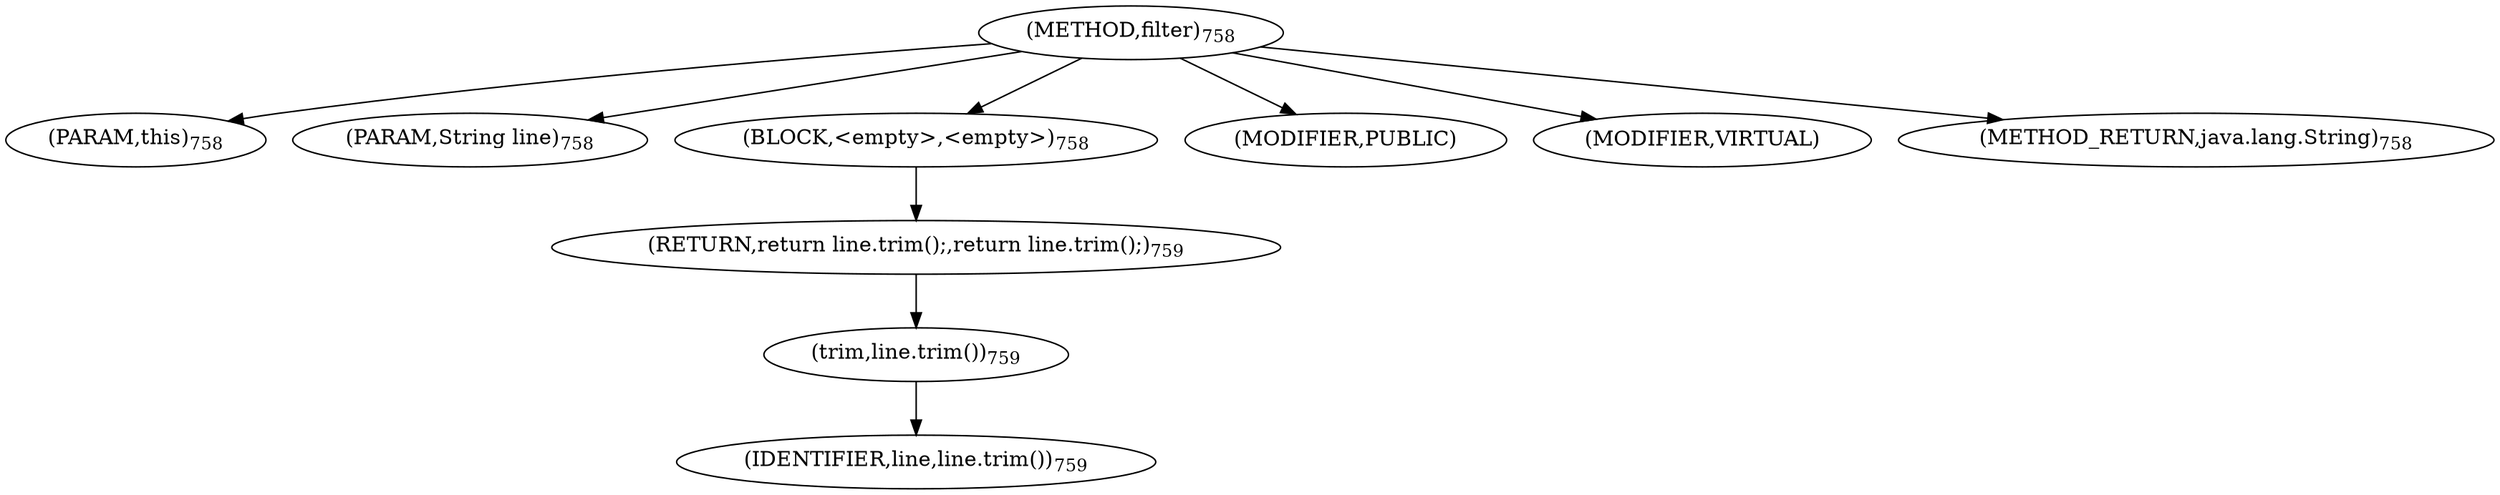 digraph "filter" {  
"1590" [label = <(METHOD,filter)<SUB>758</SUB>> ]
"1591" [label = <(PARAM,this)<SUB>758</SUB>> ]
"1592" [label = <(PARAM,String line)<SUB>758</SUB>> ]
"1593" [label = <(BLOCK,&lt;empty&gt;,&lt;empty&gt;)<SUB>758</SUB>> ]
"1594" [label = <(RETURN,return line.trim();,return line.trim();)<SUB>759</SUB>> ]
"1595" [label = <(trim,line.trim())<SUB>759</SUB>> ]
"1596" [label = <(IDENTIFIER,line,line.trim())<SUB>759</SUB>> ]
"1597" [label = <(MODIFIER,PUBLIC)> ]
"1598" [label = <(MODIFIER,VIRTUAL)> ]
"1599" [label = <(METHOD_RETURN,java.lang.String)<SUB>758</SUB>> ]
  "1590" -> "1591" 
  "1590" -> "1592" 
  "1590" -> "1593" 
  "1590" -> "1597" 
  "1590" -> "1598" 
  "1590" -> "1599" 
  "1593" -> "1594" 
  "1594" -> "1595" 
  "1595" -> "1596" 
}
